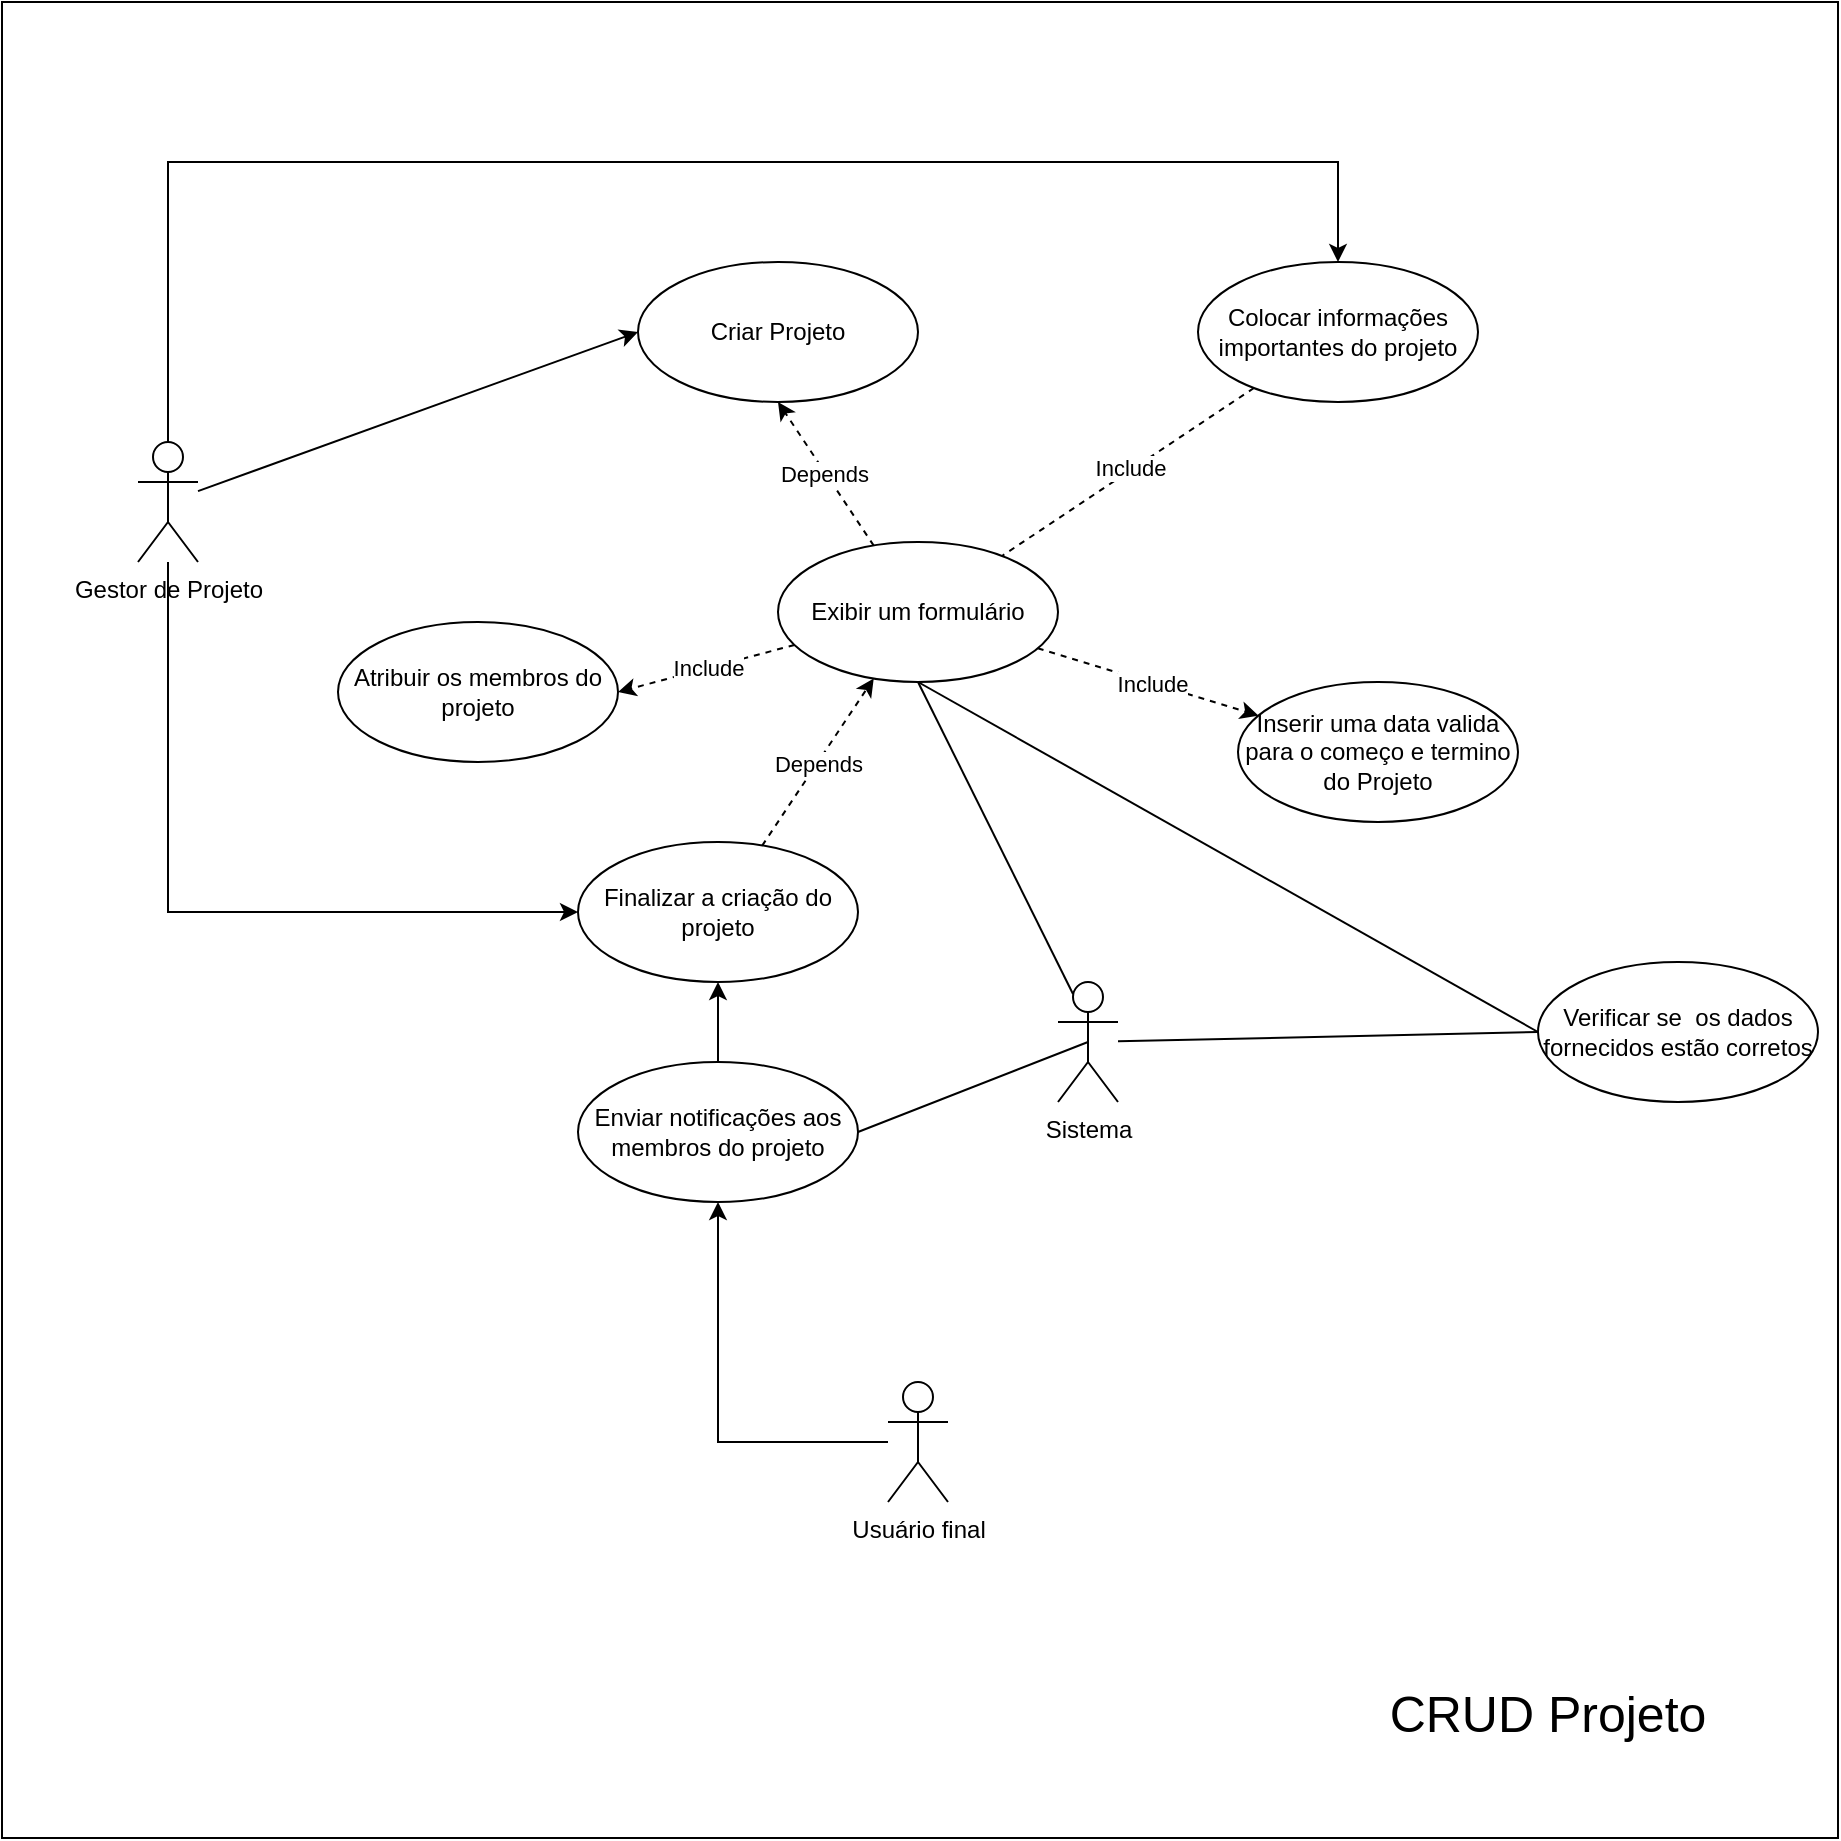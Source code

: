 <mxfile version="24.2.1" type="github">
  <diagram name="Página-1" id="LmzB--BYtK8uEfmT_q6G">
    <mxGraphModel dx="2225" dy="743" grid="1" gridSize="10" guides="1" tooltips="1" connect="1" arrows="1" fold="1" page="1" pageScale="1" pageWidth="827" pageHeight="1169" math="0" shadow="0">
      <root>
        <mxCell id="0" />
        <mxCell id="1" parent="0" />
        <mxCell id="ryaA_Ss8MJx2u7rIJ6Pi-1" value="" style="whiteSpace=wrap;html=1;aspect=fixed;movable=1;resizable=1;rotatable=1;deletable=1;editable=1;locked=0;connectable=1;" vertex="1" parent="1">
          <mxGeometry x="-818" width="918" height="918" as="geometry" />
        </mxCell>
        <mxCell id="ryaA_Ss8MJx2u7rIJ6Pi-21" style="rounded=0;orthogonalLoop=1;jettySize=auto;html=1;entryX=0;entryY=0.5;entryDx=0;entryDy=0;" edge="1" parent="1" source="ryaA_Ss8MJx2u7rIJ6Pi-2" target="ryaA_Ss8MJx2u7rIJ6Pi-5">
          <mxGeometry relative="1" as="geometry" />
        </mxCell>
        <mxCell id="ryaA_Ss8MJx2u7rIJ6Pi-22" style="rounded=0;orthogonalLoop=1;jettySize=auto;html=1;entryX=0;entryY=0.5;entryDx=0;entryDy=0;edgeStyle=orthogonalEdgeStyle;" edge="1" parent="1" source="ryaA_Ss8MJx2u7rIJ6Pi-2" target="ryaA_Ss8MJx2u7rIJ6Pi-17">
          <mxGeometry relative="1" as="geometry">
            <Array as="points">
              <mxPoint x="-735" y="455" />
            </Array>
          </mxGeometry>
        </mxCell>
        <mxCell id="ryaA_Ss8MJx2u7rIJ6Pi-33" style="edgeStyle=orthogonalEdgeStyle;rounded=0;orthogonalLoop=1;jettySize=auto;html=1;entryX=0.5;entryY=0;entryDx=0;entryDy=0;" edge="1" parent="1" source="ryaA_Ss8MJx2u7rIJ6Pi-2" target="ryaA_Ss8MJx2u7rIJ6Pi-6">
          <mxGeometry relative="1" as="geometry">
            <Array as="points">
              <mxPoint x="-735" y="80" />
              <mxPoint x="-150" y="80" />
            </Array>
          </mxGeometry>
        </mxCell>
        <mxCell id="ryaA_Ss8MJx2u7rIJ6Pi-2" value="Gestor de Projeto" style="shape=umlActor;html=1;verticalLabelPosition=bottom;verticalAlign=top;align=center;" vertex="1" parent="1">
          <mxGeometry x="-750" y="220" width="30" height="60" as="geometry" />
        </mxCell>
        <mxCell id="ryaA_Ss8MJx2u7rIJ6Pi-20" style="edgeStyle=orthogonalEdgeStyle;rounded=0;orthogonalLoop=1;jettySize=auto;html=1;entryX=0.5;entryY=1;entryDx=0;entryDy=0;" edge="1" parent="1" source="ryaA_Ss8MJx2u7rIJ6Pi-3" target="ryaA_Ss8MJx2u7rIJ6Pi-10">
          <mxGeometry relative="1" as="geometry" />
        </mxCell>
        <mxCell id="ryaA_Ss8MJx2u7rIJ6Pi-3" value="Usuário final&lt;div&gt;&lt;br&gt;&lt;/div&gt;" style="shape=umlActor;html=1;verticalLabelPosition=bottom;verticalAlign=top;align=center;" vertex="1" parent="1">
          <mxGeometry x="-375" y="690" width="30" height="60" as="geometry" />
        </mxCell>
        <mxCell id="ryaA_Ss8MJx2u7rIJ6Pi-5" value="&lt;div&gt;Criar Projeto&lt;/div&gt;" style="ellipse;whiteSpace=wrap;html=1;" vertex="1" parent="1">
          <mxGeometry x="-500" y="130" width="140" height="70" as="geometry" />
        </mxCell>
        <mxCell id="ryaA_Ss8MJx2u7rIJ6Pi-32" style="rounded=0;orthogonalLoop=1;jettySize=auto;html=1;endArrow=none;endFill=0;dashed=1;" edge="1" parent="1" source="ryaA_Ss8MJx2u7rIJ6Pi-6" target="ryaA_Ss8MJx2u7rIJ6Pi-9">
          <mxGeometry relative="1" as="geometry" />
        </mxCell>
        <mxCell id="ryaA_Ss8MJx2u7rIJ6Pi-40" value="Include" style="edgeLabel;html=1;align=center;verticalAlign=middle;resizable=0;points=[];" vertex="1" connectable="0" parent="ryaA_Ss8MJx2u7rIJ6Pi-32">
          <mxGeometry x="-0.025" y="-1" relative="1" as="geometry">
            <mxPoint as="offset" />
          </mxGeometry>
        </mxCell>
        <mxCell id="ryaA_Ss8MJx2u7rIJ6Pi-6" value="Colocar informações importantes do projeto" style="ellipse;whiteSpace=wrap;html=1;" vertex="1" parent="1">
          <mxGeometry x="-220" y="130" width="140" height="70" as="geometry" />
        </mxCell>
        <mxCell id="ryaA_Ss8MJx2u7rIJ6Pi-7" value="Atribuir os membros do projeto" style="ellipse;whiteSpace=wrap;html=1;" vertex="1" parent="1">
          <mxGeometry x="-650" y="310" width="140" height="70" as="geometry" />
        </mxCell>
        <mxCell id="ryaA_Ss8MJx2u7rIJ6Pi-8" value="&lt;div&gt;Inserir uma data valida para o começo e termino do Projeto&lt;/div&gt;" style="ellipse;whiteSpace=wrap;html=1;" vertex="1" parent="1">
          <mxGeometry x="-200" y="340" width="140" height="70" as="geometry" />
        </mxCell>
        <mxCell id="ryaA_Ss8MJx2u7rIJ6Pi-11" style="rounded=0;orthogonalLoop=1;jettySize=auto;html=1;entryX=0.5;entryY=1;entryDx=0;entryDy=0;dashed=1;" edge="1" parent="1" source="ryaA_Ss8MJx2u7rIJ6Pi-9" target="ryaA_Ss8MJx2u7rIJ6Pi-5">
          <mxGeometry relative="1" as="geometry" />
        </mxCell>
        <mxCell id="ryaA_Ss8MJx2u7rIJ6Pi-41" value="Depends" style="edgeLabel;html=1;align=center;verticalAlign=middle;resizable=0;points=[];" vertex="1" connectable="0" parent="ryaA_Ss8MJx2u7rIJ6Pi-11">
          <mxGeometry x="0.003" y="1" relative="1" as="geometry">
            <mxPoint as="offset" />
          </mxGeometry>
        </mxCell>
        <mxCell id="ryaA_Ss8MJx2u7rIJ6Pi-26" style="rounded=0;orthogonalLoop=1;jettySize=auto;html=1;entryX=1;entryY=0.5;entryDx=0;entryDy=0;dashed=1;" edge="1" parent="1" source="ryaA_Ss8MJx2u7rIJ6Pi-9" target="ryaA_Ss8MJx2u7rIJ6Pi-7">
          <mxGeometry relative="1" as="geometry" />
        </mxCell>
        <mxCell id="ryaA_Ss8MJx2u7rIJ6Pi-28" value="Include" style="edgeLabel;html=1;align=center;verticalAlign=middle;resizable=0;points=[];" vertex="1" connectable="0" parent="ryaA_Ss8MJx2u7rIJ6Pi-26">
          <mxGeometry x="-0.016" relative="1" as="geometry">
            <mxPoint as="offset" />
          </mxGeometry>
        </mxCell>
        <mxCell id="ryaA_Ss8MJx2u7rIJ6Pi-29" style="rounded=0;orthogonalLoop=1;jettySize=auto;html=1;dashed=1;" edge="1" parent="1" source="ryaA_Ss8MJx2u7rIJ6Pi-9" target="ryaA_Ss8MJx2u7rIJ6Pi-8">
          <mxGeometry relative="1" as="geometry" />
        </mxCell>
        <mxCell id="ryaA_Ss8MJx2u7rIJ6Pi-30" value="Include" style="edgeLabel;html=1;align=center;verticalAlign=middle;resizable=0;points=[];" vertex="1" connectable="0" parent="ryaA_Ss8MJx2u7rIJ6Pi-29">
          <mxGeometry x="0.029" relative="1" as="geometry">
            <mxPoint as="offset" />
          </mxGeometry>
        </mxCell>
        <mxCell id="ryaA_Ss8MJx2u7rIJ6Pi-45" style="rounded=0;orthogonalLoop=1;jettySize=auto;html=1;entryX=0;entryY=0.5;entryDx=0;entryDy=0;endArrow=none;endFill=0;exitX=0.5;exitY=1;exitDx=0;exitDy=0;" edge="1" parent="1" source="ryaA_Ss8MJx2u7rIJ6Pi-9" target="ryaA_Ss8MJx2u7rIJ6Pi-43">
          <mxGeometry relative="1" as="geometry" />
        </mxCell>
        <mxCell id="ryaA_Ss8MJx2u7rIJ6Pi-9" value="Exibir um formulário" style="ellipse;whiteSpace=wrap;html=1;" vertex="1" parent="1">
          <mxGeometry x="-430" y="270" width="140" height="70" as="geometry" />
        </mxCell>
        <mxCell id="ryaA_Ss8MJx2u7rIJ6Pi-19" style="edgeStyle=orthogonalEdgeStyle;rounded=0;orthogonalLoop=1;jettySize=auto;html=1;entryX=0.5;entryY=1;entryDx=0;entryDy=0;" edge="1" parent="1" source="ryaA_Ss8MJx2u7rIJ6Pi-10" target="ryaA_Ss8MJx2u7rIJ6Pi-17">
          <mxGeometry relative="1" as="geometry" />
        </mxCell>
        <mxCell id="ryaA_Ss8MJx2u7rIJ6Pi-10" value="Enviar notificações aos membros do projeto" style="ellipse;whiteSpace=wrap;html=1;" vertex="1" parent="1">
          <mxGeometry x="-530" y="530" width="140" height="70" as="geometry" />
        </mxCell>
        <mxCell id="ryaA_Ss8MJx2u7rIJ6Pi-24" style="rounded=0;orthogonalLoop=1;jettySize=auto;html=1;dashed=1;" edge="1" parent="1" source="ryaA_Ss8MJx2u7rIJ6Pi-17" target="ryaA_Ss8MJx2u7rIJ6Pi-9">
          <mxGeometry relative="1" as="geometry" />
        </mxCell>
        <mxCell id="ryaA_Ss8MJx2u7rIJ6Pi-25" value="Depends" style="edgeLabel;html=1;align=center;verticalAlign=middle;resizable=0;points=[];" vertex="1" connectable="0" parent="ryaA_Ss8MJx2u7rIJ6Pi-24">
          <mxGeometry x="-0.013" relative="1" as="geometry">
            <mxPoint as="offset" />
          </mxGeometry>
        </mxCell>
        <mxCell id="ryaA_Ss8MJx2u7rIJ6Pi-17" value="Finalizar a criação do projeto" style="ellipse;whiteSpace=wrap;html=1;" vertex="1" parent="1">
          <mxGeometry x="-530" y="420" width="140" height="70" as="geometry" />
        </mxCell>
        <mxCell id="ryaA_Ss8MJx2u7rIJ6Pi-36" style="rounded=0;orthogonalLoop=1;jettySize=auto;html=1;entryX=1;entryY=0.5;entryDx=0;entryDy=0;endArrow=none;endFill=0;exitX=0.5;exitY=0.5;exitDx=0;exitDy=0;exitPerimeter=0;" edge="1" parent="1" source="ryaA_Ss8MJx2u7rIJ6Pi-42" target="ryaA_Ss8MJx2u7rIJ6Pi-10">
          <mxGeometry relative="1" as="geometry">
            <mxPoint x="-323.376" y="530.297" as="sourcePoint" />
          </mxGeometry>
        </mxCell>
        <mxCell id="ryaA_Ss8MJx2u7rIJ6Pi-37" style="rounded=0;orthogonalLoop=1;jettySize=auto;html=1;endArrow=none;endFill=0;exitX=0.25;exitY=0.1;exitDx=0;exitDy=0;exitPerimeter=0;entryX=0.5;entryY=1;entryDx=0;entryDy=0;" edge="1" parent="1" source="ryaA_Ss8MJx2u7rIJ6Pi-42" target="ryaA_Ss8MJx2u7rIJ6Pi-9">
          <mxGeometry relative="1" as="geometry">
            <mxPoint x="-289.607" y="470.771" as="sourcePoint" />
          </mxGeometry>
        </mxCell>
        <mxCell id="ryaA_Ss8MJx2u7rIJ6Pi-44" style="rounded=0;orthogonalLoop=1;jettySize=auto;html=1;endArrow=none;endFill=0;entryX=0;entryY=0.5;entryDx=0;entryDy=0;" edge="1" parent="1" source="ryaA_Ss8MJx2u7rIJ6Pi-42" target="ryaA_Ss8MJx2u7rIJ6Pi-43">
          <mxGeometry relative="1" as="geometry" />
        </mxCell>
        <mxCell id="ryaA_Ss8MJx2u7rIJ6Pi-42" value="Sistema" style="shape=umlActor;html=1;verticalLabelPosition=bottom;verticalAlign=top;align=center;" vertex="1" parent="1">
          <mxGeometry x="-290" y="490" width="30" height="60" as="geometry" />
        </mxCell>
        <mxCell id="ryaA_Ss8MJx2u7rIJ6Pi-43" value="Verificar se&amp;nbsp; os dados fornecidos estão corretos" style="ellipse;whiteSpace=wrap;html=1;" vertex="1" parent="1">
          <mxGeometry x="-50" y="480" width="140" height="70" as="geometry" />
        </mxCell>
        <mxCell id="ryaA_Ss8MJx2u7rIJ6Pi-47" value="CRUD Projeto" style="text;html=1;align=center;verticalAlign=middle;whiteSpace=wrap;rounded=0;fontSize=25;" vertex="1" parent="1">
          <mxGeometry x="-160" y="840" width="230" height="30" as="geometry" />
        </mxCell>
      </root>
    </mxGraphModel>
  </diagram>
</mxfile>
